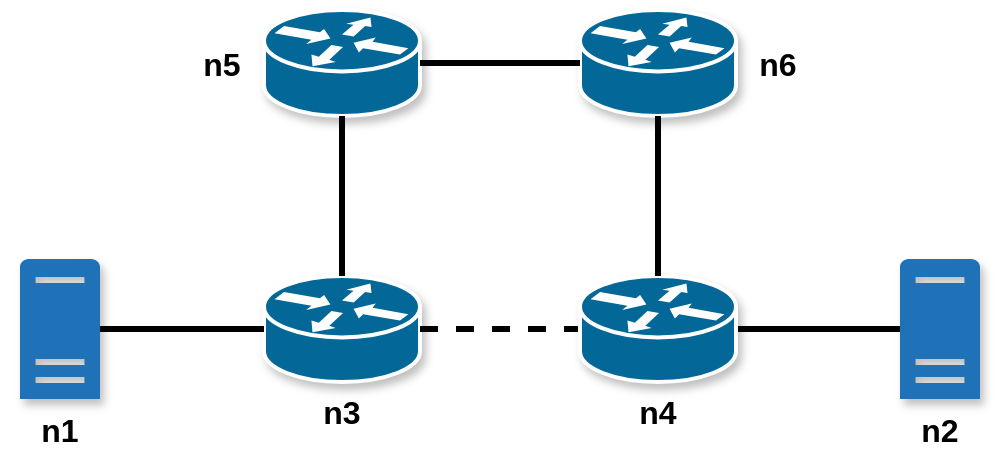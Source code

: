 <mxfile version="18.0.2" type="device"><diagram id="h8RLhZgutgCqT63q2cnz" name="Page-1"><mxGraphModel dx="796" dy="452" grid="1" gridSize="10" guides="1" tooltips="1" connect="1" arrows="1" fold="1" page="1" pageScale="1" pageWidth="827" pageHeight="1169" math="0" shadow="0"><root><mxCell id="0"/><mxCell id="1" parent="0"/><mxCell id="G3QJjCnMGvMX4KUp8qWS-1" value="" style="shape=mxgraph.cisco.routers.router;html=1;pointerEvents=1;dashed=0;fillColor=#036897;strokeColor=#ffffff;strokeWidth=2;verticalLabelPosition=bottom;verticalAlign=top;align=center;outlineConnect=0;shadow=1;" parent="1" vertex="1"><mxGeometry x="202" y="160" width="78" height="53" as="geometry"/></mxCell><mxCell id="G3QJjCnMGvMX4KUp8qWS-3" value="" style="sketch=0;pointerEvents=1;shadow=1;dashed=0;html=1;strokeColor=none;labelPosition=center;verticalLabelPosition=bottom;verticalAlign=top;outlineConnect=0;align=center;shape=mxgraph.office.servers.physical_host;fillColor=#2072B8;" parent="1" vertex="1"><mxGeometry x="80" y="151.5" width="40" height="70" as="geometry"/></mxCell><mxCell id="G3QJjCnMGvMX4KUp8qWS-4" value="" style="sketch=0;pointerEvents=1;shadow=1;dashed=0;html=1;strokeColor=none;labelPosition=center;verticalLabelPosition=bottom;verticalAlign=top;outlineConnect=0;align=center;shape=mxgraph.office.servers.physical_host;fillColor=#2072B8;" parent="1" vertex="1"><mxGeometry x="520" y="151.5" width="40" height="70" as="geometry"/></mxCell><mxCell id="G3QJjCnMGvMX4KUp8qWS-8" value="" style="endArrow=none;html=1;rounded=0;strokeWidth=3;exitX=0;exitY=0.5;exitDx=0;exitDy=0;exitPerimeter=0;" parent="1" source="G3QJjCnMGvMX4KUp8qWS-1" target="G3QJjCnMGvMX4KUp8qWS-3" edge="1"><mxGeometry width="50" height="50" relative="1" as="geometry"><mxPoint x="270" y="310" as="sourcePoint"/><mxPoint x="320" y="260" as="targetPoint"/></mxGeometry></mxCell><mxCell id="G3QJjCnMGvMX4KUp8qWS-9" value="" style="endArrow=none;html=1;rounded=0;strokeWidth=3;exitX=1;exitY=0.5;exitDx=0;exitDy=0;exitPerimeter=0;" parent="1" source="G3QJjCnMGvMX4KUp8qWS-20" target="G3QJjCnMGvMX4KUp8qWS-4" edge="1"><mxGeometry width="50" height="50" relative="1" as="geometry"><mxPoint x="280" y="320" as="sourcePoint"/><mxPoint x="330" y="270" as="targetPoint"/></mxGeometry></mxCell><mxCell id="G3QJjCnMGvMX4KUp8qWS-12" value="" style="endArrow=none;html=1;rounded=0;strokeWidth=3;exitX=1;exitY=0.5;exitDx=0;exitDy=0;exitPerimeter=0;entryX=0;entryY=0.5;entryDx=0;entryDy=0;entryPerimeter=0;dashed=1;jumpSize=6;" parent="1" source="G3QJjCnMGvMX4KUp8qWS-1" target="G3QJjCnMGvMX4KUp8qWS-20" edge="1"><mxGeometry width="50" height="50" relative="1" as="geometry"><mxPoint x="310" y="350" as="sourcePoint"/><mxPoint x="360" y="300" as="targetPoint"/></mxGeometry></mxCell><mxCell id="G3QJjCnMGvMX4KUp8qWS-14" value="&lt;b&gt;&lt;font style=&quot;font-size: 16px&quot;&gt;n3&lt;/font&gt;&lt;/b&gt;" style="text;html=1;strokeColor=none;fillColor=none;align=center;verticalAlign=middle;whiteSpace=wrap;rounded=0;" parent="1" vertex="1"><mxGeometry x="211" y="213" width="60" height="30" as="geometry"/></mxCell><mxCell id="G3QJjCnMGvMX4KUp8qWS-15" value="&lt;b&gt;&lt;font style=&quot;font-size: 16px&quot;&gt;n1&lt;/font&gt;&lt;/b&gt;" style="text;html=1;strokeColor=none;fillColor=none;align=center;verticalAlign=middle;whiteSpace=wrap;rounded=0;" parent="1" vertex="1"><mxGeometry x="70" y="221.5" width="60" height="30" as="geometry"/></mxCell><mxCell id="G3QJjCnMGvMX4KUp8qWS-16" value="&lt;b&gt;&lt;font style=&quot;font-size: 16px&quot;&gt;n2&lt;/font&gt;&lt;/b&gt;" style="text;html=1;strokeColor=none;fillColor=none;align=center;verticalAlign=middle;whiteSpace=wrap;rounded=0;" parent="1" vertex="1"><mxGeometry x="510" y="221.5" width="60" height="30" as="geometry"/></mxCell><mxCell id="G3QJjCnMGvMX4KUp8qWS-20" value="" style="shape=mxgraph.cisco.routers.router;html=1;pointerEvents=1;dashed=0;fillColor=#036897;strokeColor=#ffffff;strokeWidth=2;verticalLabelPosition=bottom;verticalAlign=top;align=center;outlineConnect=0;shadow=1;" parent="1" vertex="1"><mxGeometry x="360" y="160" width="78" height="53" as="geometry"/></mxCell><mxCell id="G3QJjCnMGvMX4KUp8qWS-23" value="&lt;b&gt;&lt;font style=&quot;font-size: 16px&quot;&gt;n4&lt;/font&gt;&lt;/b&gt;" style="text;html=1;strokeColor=none;fillColor=none;align=center;verticalAlign=middle;whiteSpace=wrap;rounded=0;" parent="1" vertex="1"><mxGeometry x="369" y="213" width="60" height="30" as="geometry"/></mxCell><mxCell id="G3QJjCnMGvMX4KUp8qWS-25" value="" style="shape=mxgraph.cisco.routers.router;html=1;pointerEvents=1;dashed=0;fillColor=#036897;strokeColor=#ffffff;strokeWidth=2;verticalLabelPosition=bottom;verticalAlign=top;align=center;outlineConnect=0;shadow=1;" parent="1" vertex="1"><mxGeometry x="202" y="27" width="78" height="53" as="geometry"/></mxCell><mxCell id="G3QJjCnMGvMX4KUp8qWS-26" value="" style="shape=mxgraph.cisco.routers.router;html=1;pointerEvents=1;dashed=0;fillColor=#036897;strokeColor=#ffffff;strokeWidth=2;verticalLabelPosition=bottom;verticalAlign=top;align=center;outlineConnect=0;shadow=1;" parent="1" vertex="1"><mxGeometry x="360" y="27" width="78" height="53" as="geometry"/></mxCell><mxCell id="G3QJjCnMGvMX4KUp8qWS-27" value="" style="endArrow=none;html=1;rounded=0;strokeWidth=3;exitX=0.5;exitY=0;exitDx=0;exitDy=0;exitPerimeter=0;entryX=0.5;entryY=1;entryDx=0;entryDy=0;entryPerimeter=0;" parent="1" source="G3QJjCnMGvMX4KUp8qWS-1" target="G3QJjCnMGvMX4KUp8qWS-25" edge="1"><mxGeometry width="50" height="50" relative="1" as="geometry"><mxPoint x="212" y="196.5" as="sourcePoint"/><mxPoint x="130" y="196.5" as="targetPoint"/></mxGeometry></mxCell><mxCell id="G3QJjCnMGvMX4KUp8qWS-28" value="" style="endArrow=none;html=1;rounded=0;strokeWidth=3;exitX=0.5;exitY=0;exitDx=0;exitDy=0;exitPerimeter=0;entryX=0.5;entryY=1;entryDx=0;entryDy=0;entryPerimeter=0;" parent="1" source="G3QJjCnMGvMX4KUp8qWS-20" target="G3QJjCnMGvMX4KUp8qWS-26" edge="1"><mxGeometry width="50" height="50" relative="1" as="geometry"><mxPoint x="222" y="206.5" as="sourcePoint"/><mxPoint x="140" y="206.5" as="targetPoint"/></mxGeometry></mxCell><mxCell id="G3QJjCnMGvMX4KUp8qWS-29" value="" style="endArrow=none;html=1;rounded=0;strokeWidth=3;exitX=0;exitY=0.5;exitDx=0;exitDy=0;exitPerimeter=0;entryX=1;entryY=0.5;entryDx=0;entryDy=0;entryPerimeter=0;" parent="1" source="G3QJjCnMGvMX4KUp8qWS-26" target="G3QJjCnMGvMX4KUp8qWS-25" edge="1"><mxGeometry width="50" height="50" relative="1" as="geometry"><mxPoint x="232" y="216.5" as="sourcePoint"/><mxPoint x="150" y="216.5" as="targetPoint"/></mxGeometry></mxCell><mxCell id="G3QJjCnMGvMX4KUp8qWS-30" value="&lt;b&gt;&lt;font style=&quot;font-size: 16px&quot;&gt;n5&lt;/font&gt;&lt;/b&gt;" style="text;html=1;strokeColor=none;fillColor=none;align=center;verticalAlign=middle;whiteSpace=wrap;rounded=0;" parent="1" vertex="1"><mxGeometry x="151" y="38.5" width="60" height="30" as="geometry"/></mxCell><mxCell id="G3QJjCnMGvMX4KUp8qWS-31" value="&lt;b&gt;&lt;font style=&quot;font-size: 16px&quot;&gt;n6&lt;/font&gt;&lt;/b&gt;" style="text;html=1;strokeColor=none;fillColor=none;align=center;verticalAlign=middle;whiteSpace=wrap;rounded=0;" parent="1" vertex="1"><mxGeometry x="429" y="38.5" width="60" height="30" as="geometry"/></mxCell></root></mxGraphModel></diagram></mxfile>